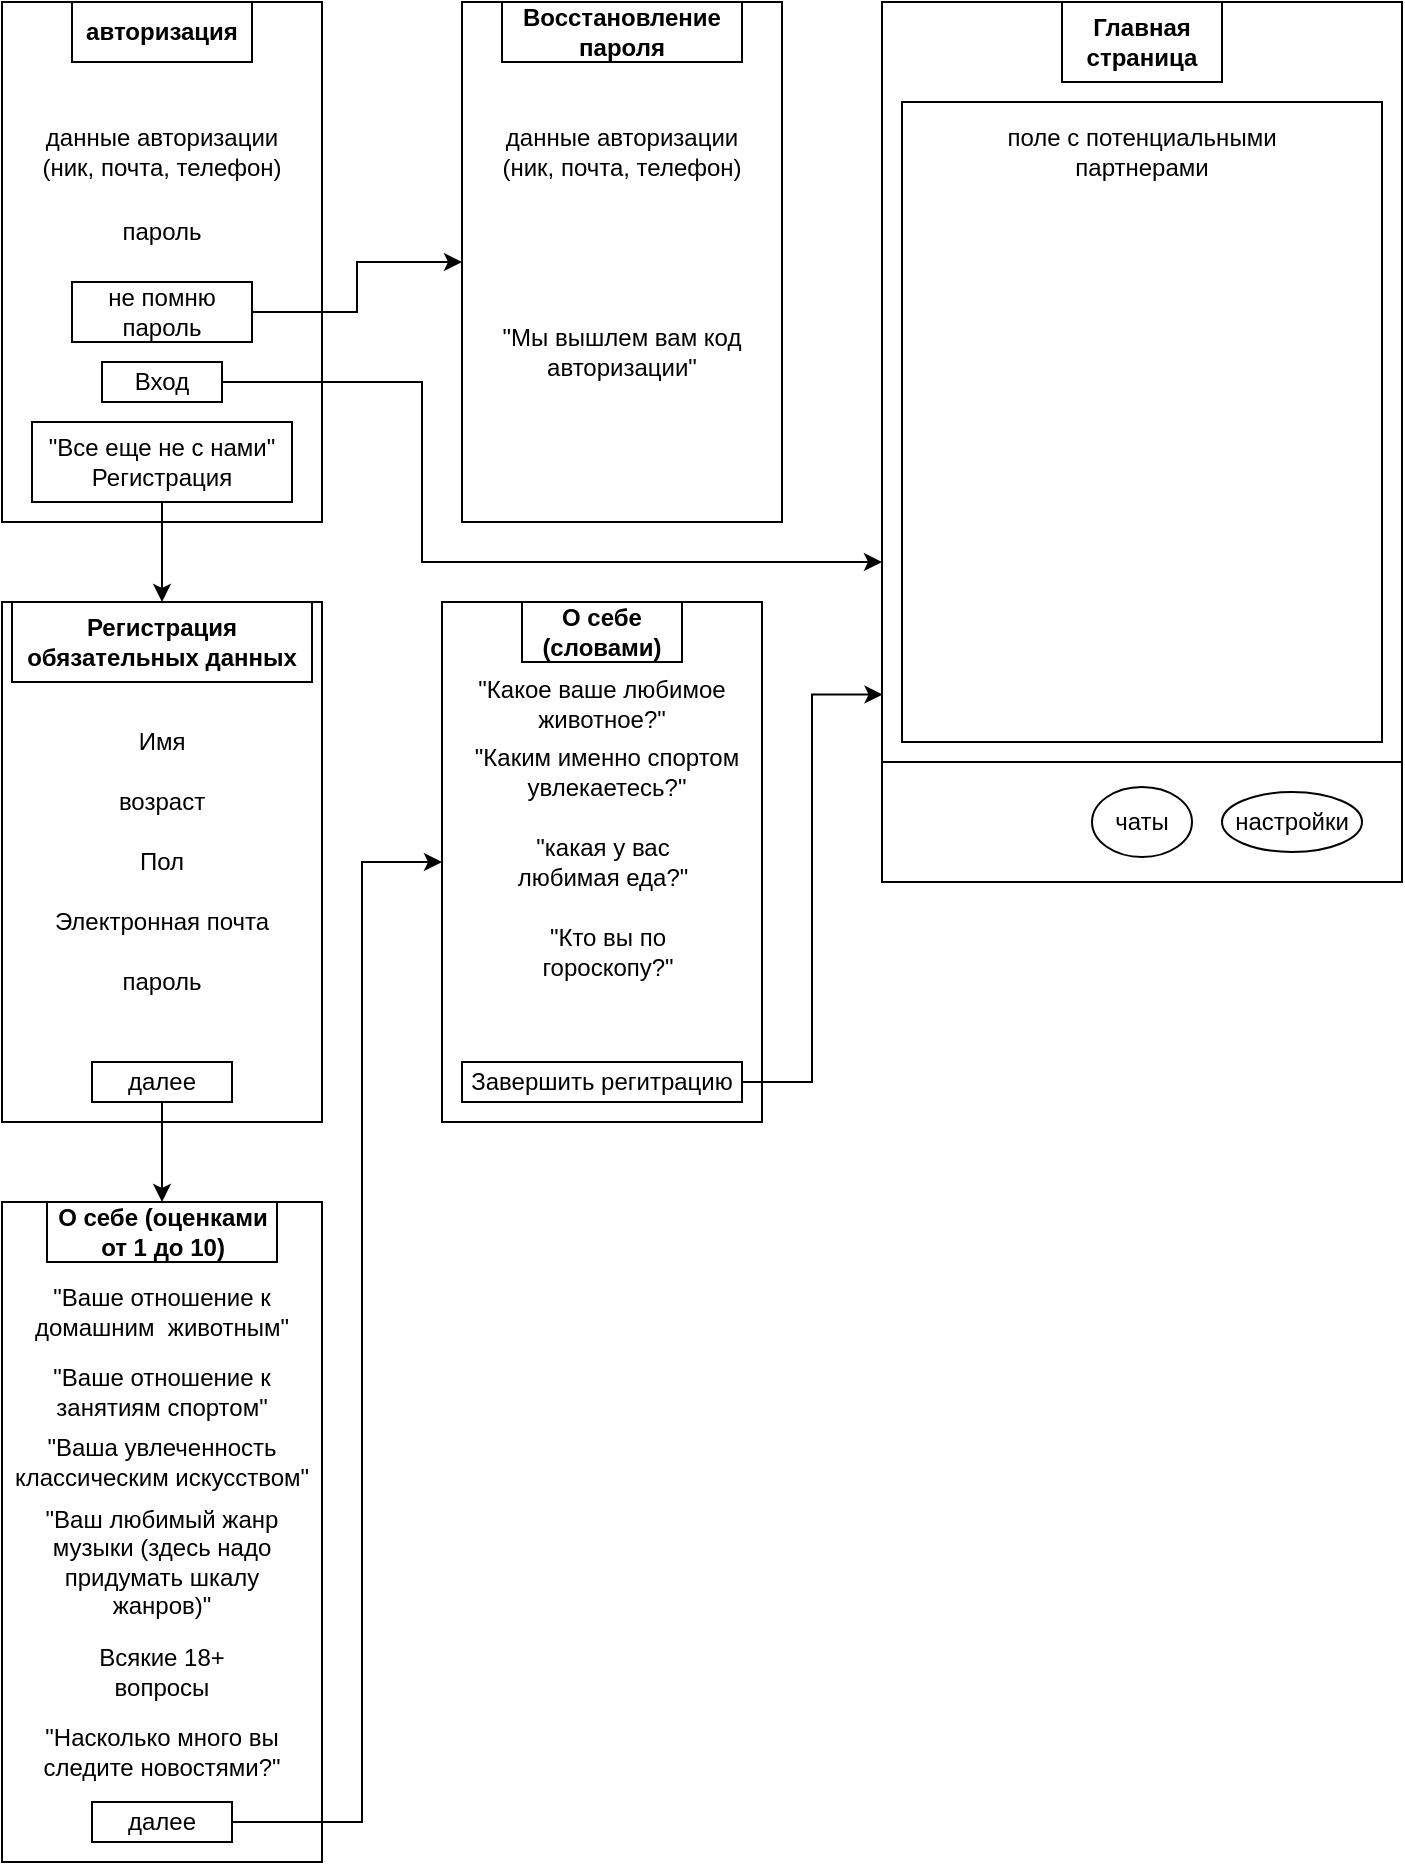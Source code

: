 <mxfile version="22.1.3" type="github">
  <diagram name="Страница — 1" id="kIvSVrA3VFIupachxoN8">
    <mxGraphModel dx="1261" dy="726" grid="1" gridSize="10" guides="1" tooltips="1" connect="1" arrows="1" fold="1" page="1" pageScale="1" pageWidth="1169" pageHeight="827" math="0" shadow="0">
      <root>
        <mxCell id="0" />
        <mxCell id="1" parent="0" />
        <mxCell id="J_iFYWnNg-v4hAFUbItq-6" value="" style="rounded=0;whiteSpace=wrap;html=1;" parent="1" vertex="1">
          <mxGeometry x="20" y="30" width="160" height="260" as="geometry" />
        </mxCell>
        <mxCell id="V3N97cfubyy96YD3l16j-2" value="&lt;b&gt;авторизация&lt;/b&gt;" style="rounded=0;whiteSpace=wrap;html=1;" vertex="1" parent="1">
          <mxGeometry x="55" y="30" width="90" height="30" as="geometry" />
        </mxCell>
        <mxCell id="V3N97cfubyy96YD3l16j-4" value="данные авторизации (ник, почта, телефон)" style="text;html=1;strokeColor=none;fillColor=none;align=center;verticalAlign=middle;whiteSpace=wrap;rounded=0;" vertex="1" parent="1">
          <mxGeometry x="30" y="80" width="140" height="50" as="geometry" />
        </mxCell>
        <mxCell id="V3N97cfubyy96YD3l16j-5" value="пароль" style="text;html=1;strokeColor=none;fillColor=none;align=center;verticalAlign=middle;whiteSpace=wrap;rounded=0;" vertex="1" parent="1">
          <mxGeometry x="70" y="130" width="60" height="30" as="geometry" />
        </mxCell>
        <mxCell id="V3N97cfubyy96YD3l16j-9" style="edgeStyle=orthogonalEdgeStyle;rounded=0;orthogonalLoop=1;jettySize=auto;html=1;exitX=1;exitY=0.5;exitDx=0;exitDy=0;" edge="1" parent="1" source="V3N97cfubyy96YD3l16j-6" target="V3N97cfubyy96YD3l16j-7">
          <mxGeometry relative="1" as="geometry" />
        </mxCell>
        <mxCell id="V3N97cfubyy96YD3l16j-6" value="не помню пароль" style="rounded=0;whiteSpace=wrap;html=1;" vertex="1" parent="1">
          <mxGeometry x="55" y="170" width="90" height="30" as="geometry" />
        </mxCell>
        <mxCell id="V3N97cfubyy96YD3l16j-7" value="" style="rounded=0;whiteSpace=wrap;html=1;" vertex="1" parent="1">
          <mxGeometry x="250" y="30" width="160" height="260" as="geometry" />
        </mxCell>
        <mxCell id="V3N97cfubyy96YD3l16j-8" value="&lt;b&gt;Восстановление пароля&lt;/b&gt;" style="rounded=0;whiteSpace=wrap;html=1;" vertex="1" parent="1">
          <mxGeometry x="270" y="30" width="120" height="30" as="geometry" />
        </mxCell>
        <mxCell id="V3N97cfubyy96YD3l16j-10" value="данные авторизации (ник, почта, телефон)" style="text;html=1;strokeColor=none;fillColor=none;align=center;verticalAlign=middle;whiteSpace=wrap;rounded=0;" vertex="1" parent="1">
          <mxGeometry x="260" y="80" width="140" height="50" as="geometry" />
        </mxCell>
        <mxCell id="V3N97cfubyy96YD3l16j-11" value="&quot;Мы вышлем вам код авторизации&quot;" style="text;html=1;strokeColor=none;fillColor=none;align=center;verticalAlign=middle;whiteSpace=wrap;rounded=0;" vertex="1" parent="1">
          <mxGeometry x="255" y="190" width="150" height="30" as="geometry" />
        </mxCell>
        <mxCell id="V3N97cfubyy96YD3l16j-14" style="edgeStyle=orthogonalEdgeStyle;rounded=0;orthogonalLoop=1;jettySize=auto;html=1;exitX=0.5;exitY=1;exitDx=0;exitDy=0;" edge="1" parent="1" source="V3N97cfubyy96YD3l16j-12" target="V3N97cfubyy96YD3l16j-13">
          <mxGeometry relative="1" as="geometry" />
        </mxCell>
        <mxCell id="V3N97cfubyy96YD3l16j-12" value="&quot;Все еще не с нами&quot;&lt;br&gt;Регистрация" style="rounded=0;whiteSpace=wrap;html=1;" vertex="1" parent="1">
          <mxGeometry x="35" y="240" width="130" height="40" as="geometry" />
        </mxCell>
        <mxCell id="V3N97cfubyy96YD3l16j-13" value="" style="rounded=0;whiteSpace=wrap;html=1;" vertex="1" parent="1">
          <mxGeometry x="20" y="330" width="160" height="260" as="geometry" />
        </mxCell>
        <mxCell id="V3N97cfubyy96YD3l16j-15" value="&lt;b&gt;Регистрация обязательных данных&lt;/b&gt;" style="rounded=0;whiteSpace=wrap;html=1;" vertex="1" parent="1">
          <mxGeometry x="25" y="330" width="150" height="40" as="geometry" />
        </mxCell>
        <mxCell id="V3N97cfubyy96YD3l16j-16" value="Имя" style="text;html=1;strokeColor=none;fillColor=none;align=center;verticalAlign=middle;whiteSpace=wrap;rounded=0;" vertex="1" parent="1">
          <mxGeometry x="70" y="390" width="60" height="20" as="geometry" />
        </mxCell>
        <mxCell id="V3N97cfubyy96YD3l16j-17" value="возраст" style="text;html=1;strokeColor=none;fillColor=none;align=center;verticalAlign=middle;whiteSpace=wrap;rounded=0;" vertex="1" parent="1">
          <mxGeometry x="65" y="420" width="70" height="20" as="geometry" />
        </mxCell>
        <mxCell id="V3N97cfubyy96YD3l16j-18" value="Пол" style="text;html=1;strokeColor=none;fillColor=none;align=center;verticalAlign=middle;whiteSpace=wrap;rounded=0;" vertex="1" parent="1">
          <mxGeometry x="75" y="450" width="50" height="20" as="geometry" />
        </mxCell>
        <mxCell id="V3N97cfubyy96YD3l16j-19" value="Электронная почта" style="text;html=1;strokeColor=none;fillColor=none;align=center;verticalAlign=middle;whiteSpace=wrap;rounded=0;" vertex="1" parent="1">
          <mxGeometry x="35" y="480" width="130" height="20" as="geometry" />
        </mxCell>
        <mxCell id="V3N97cfubyy96YD3l16j-20" value="пароль" style="text;html=1;strokeColor=none;fillColor=none;align=center;verticalAlign=middle;whiteSpace=wrap;rounded=0;" vertex="1" parent="1">
          <mxGeometry x="75" y="510" width="50" height="20" as="geometry" />
        </mxCell>
        <mxCell id="V3N97cfubyy96YD3l16j-21" value="" style="rounded=0;whiteSpace=wrap;html=1;" vertex="1" parent="1">
          <mxGeometry x="240" y="330" width="160" height="260" as="geometry" />
        </mxCell>
        <mxCell id="V3N97cfubyy96YD3l16j-46" style="edgeStyle=orthogonalEdgeStyle;rounded=0;orthogonalLoop=1;jettySize=auto;html=1;exitX=0.5;exitY=1;exitDx=0;exitDy=0;entryX=0.5;entryY=0;entryDx=0;entryDy=0;" edge="1" parent="1" source="V3N97cfubyy96YD3l16j-22" target="V3N97cfubyy96YD3l16j-36">
          <mxGeometry relative="1" as="geometry" />
        </mxCell>
        <mxCell id="V3N97cfubyy96YD3l16j-22" value="далее" style="rounded=0;whiteSpace=wrap;html=1;" vertex="1" parent="1">
          <mxGeometry x="65" y="560" width="70" height="20" as="geometry" />
        </mxCell>
        <mxCell id="V3N97cfubyy96YD3l16j-24" value="&lt;b&gt;О себе (словами)&lt;/b&gt;" style="rounded=0;whiteSpace=wrap;html=1;" vertex="1" parent="1">
          <mxGeometry x="280" y="330" width="80" height="30" as="geometry" />
        </mxCell>
        <mxCell id="V3N97cfubyy96YD3l16j-33" style="edgeStyle=orthogonalEdgeStyle;rounded=0;orthogonalLoop=1;jettySize=auto;html=1;exitX=1;exitY=0.5;exitDx=0;exitDy=0;" edge="1" parent="1" source="V3N97cfubyy96YD3l16j-25" target="V3N97cfubyy96YD3l16j-26">
          <mxGeometry relative="1" as="geometry">
            <Array as="points">
              <mxPoint x="230" y="220" />
              <mxPoint x="230" y="310" />
            </Array>
          </mxGeometry>
        </mxCell>
        <mxCell id="V3N97cfubyy96YD3l16j-25" value="Вход" style="rounded=0;whiteSpace=wrap;html=1;" vertex="1" parent="1">
          <mxGeometry x="70" y="210" width="60" height="20" as="geometry" />
        </mxCell>
        <mxCell id="V3N97cfubyy96YD3l16j-26" value="" style="rounded=0;whiteSpace=wrap;html=1;" vertex="1" parent="1">
          <mxGeometry x="460" y="30" width="260" height="440" as="geometry" />
        </mxCell>
        <mxCell id="V3N97cfubyy96YD3l16j-27" value="&lt;b&gt;Главная страница&lt;/b&gt;" style="rounded=0;whiteSpace=wrap;html=1;" vertex="1" parent="1">
          <mxGeometry x="550" y="30" width="80" height="40" as="geometry" />
        </mxCell>
        <mxCell id="V3N97cfubyy96YD3l16j-28" value="" style="rounded=0;whiteSpace=wrap;html=1;" vertex="1" parent="1">
          <mxGeometry x="460" y="410" width="260" height="60" as="geometry" />
        </mxCell>
        <mxCell id="V3N97cfubyy96YD3l16j-30" value="&quot;Какое ваше любимое животное?&quot;" style="text;html=1;strokeColor=none;fillColor=none;align=center;verticalAlign=middle;whiteSpace=wrap;rounded=0;" vertex="1" parent="1">
          <mxGeometry x="255" y="370" width="130" height="21" as="geometry" />
        </mxCell>
        <mxCell id="V3N97cfubyy96YD3l16j-32" value="Завершить регитрацию" style="rounded=0;whiteSpace=wrap;html=1;" vertex="1" parent="1">
          <mxGeometry x="250" y="560" width="140" height="20" as="geometry" />
        </mxCell>
        <mxCell id="V3N97cfubyy96YD3l16j-35" value="" style="rounded=0;whiteSpace=wrap;html=1;" vertex="1" parent="1">
          <mxGeometry x="20" y="630" width="160" height="330" as="geometry" />
        </mxCell>
        <mxCell id="V3N97cfubyy96YD3l16j-36" value="&lt;b&gt;О себе (оценками от 1 до 10)&lt;/b&gt;" style="rounded=0;whiteSpace=wrap;html=1;" vertex="1" parent="1">
          <mxGeometry x="42.5" y="630" width="115" height="30" as="geometry" />
        </mxCell>
        <mxCell id="V3N97cfubyy96YD3l16j-37" value="&quot;Каким именно спортом увлекаетесь?&quot;" style="text;html=1;strokeColor=none;fillColor=none;align=center;verticalAlign=middle;whiteSpace=wrap;rounded=0;" vertex="1" parent="1">
          <mxGeometry x="255" y="400" width="135" height="30" as="geometry" />
        </mxCell>
        <mxCell id="V3N97cfubyy96YD3l16j-52" style="edgeStyle=orthogonalEdgeStyle;rounded=0;orthogonalLoop=1;jettySize=auto;html=1;exitX=1;exitY=0.5;exitDx=0;exitDy=0;entryX=0;entryY=0.5;entryDx=0;entryDy=0;" edge="1" parent="1" source="V3N97cfubyy96YD3l16j-39" target="V3N97cfubyy96YD3l16j-21">
          <mxGeometry relative="1" as="geometry">
            <Array as="points">
              <mxPoint x="200" y="940" />
              <mxPoint x="200" y="460" />
            </Array>
          </mxGeometry>
        </mxCell>
        <mxCell id="V3N97cfubyy96YD3l16j-39" value="далее" style="rounded=0;whiteSpace=wrap;html=1;" vertex="1" parent="1">
          <mxGeometry x="65" y="930" width="70" height="20" as="geometry" />
        </mxCell>
        <mxCell id="V3N97cfubyy96YD3l16j-40" value="&quot;Ваше отношение к домашним&amp;nbsp; животным&quot;" style="text;html=1;strokeColor=none;fillColor=none;align=center;verticalAlign=middle;whiteSpace=wrap;rounded=0;" vertex="1" parent="1">
          <mxGeometry x="20" y="670" width="160" height="30" as="geometry" />
        </mxCell>
        <mxCell id="V3N97cfubyy96YD3l16j-41" value="&quot;Ваше отношение к занятиям спортом&quot;" style="text;html=1;strokeColor=none;fillColor=none;align=center;verticalAlign=middle;whiteSpace=wrap;rounded=0;" vertex="1" parent="1">
          <mxGeometry x="30" y="710" width="140" height="30" as="geometry" />
        </mxCell>
        <mxCell id="V3N97cfubyy96YD3l16j-43" value="&quot;Ваша увлеченность классическим искусством&quot;" style="text;html=1;strokeColor=none;fillColor=none;align=center;verticalAlign=middle;whiteSpace=wrap;rounded=0;" vertex="1" parent="1">
          <mxGeometry x="25" y="740" width="150" height="40" as="geometry" />
        </mxCell>
        <mxCell id="V3N97cfubyy96YD3l16j-44" value="&quot;Ваш любимый жанр музыки (здесь надо придумать шкалу жанров)&quot;" style="text;html=1;strokeColor=none;fillColor=none;align=center;verticalAlign=middle;whiteSpace=wrap;rounded=0;" vertex="1" parent="1">
          <mxGeometry x="30" y="785" width="140" height="50" as="geometry" />
        </mxCell>
        <mxCell id="V3N97cfubyy96YD3l16j-45" value="Всякие 18+ вопросы" style="text;html=1;strokeColor=none;fillColor=none;align=center;verticalAlign=middle;whiteSpace=wrap;rounded=0;" vertex="1" parent="1">
          <mxGeometry x="60" y="850" width="80" height="30" as="geometry" />
        </mxCell>
        <mxCell id="V3N97cfubyy96YD3l16j-47" value="&quot;какая у вас любимая еда?&quot;" style="text;html=1;strokeColor=none;fillColor=none;align=center;verticalAlign=middle;whiteSpace=wrap;rounded=0;" vertex="1" parent="1">
          <mxGeometry x="273.75" y="440" width="92.5" height="40" as="geometry" />
        </mxCell>
        <mxCell id="V3N97cfubyy96YD3l16j-48" value="&quot;Кто вы по гороскопу?&quot;" style="text;html=1;strokeColor=none;fillColor=none;align=center;verticalAlign=middle;whiteSpace=wrap;rounded=0;" vertex="1" parent="1">
          <mxGeometry x="282.5" y="490" width="80" height="30" as="geometry" />
        </mxCell>
        <mxCell id="V3N97cfubyy96YD3l16j-49" value="&quot;Насколько много вы следите новостями?&quot;" style="text;html=1;strokeColor=none;fillColor=none;align=center;verticalAlign=middle;whiteSpace=wrap;rounded=0;" vertex="1" parent="1">
          <mxGeometry x="35" y="890" width="130" height="30" as="geometry" />
        </mxCell>
        <mxCell id="V3N97cfubyy96YD3l16j-54" value="чаты" style="ellipse;whiteSpace=wrap;html=1;" vertex="1" parent="1">
          <mxGeometry x="565" y="422.5" width="50" height="35" as="geometry" />
        </mxCell>
        <mxCell id="V3N97cfubyy96YD3l16j-55" value="настройки" style="ellipse;whiteSpace=wrap;html=1;" vertex="1" parent="1">
          <mxGeometry x="630" y="425" width="70" height="30" as="geometry" />
        </mxCell>
        <mxCell id="V3N97cfubyy96YD3l16j-56" style="edgeStyle=orthogonalEdgeStyle;rounded=0;orthogonalLoop=1;jettySize=auto;html=1;exitX=1;exitY=0.5;exitDx=0;exitDy=0;entryX=0.001;entryY=0.787;entryDx=0;entryDy=0;entryPerimeter=0;" edge="1" parent="1" source="V3N97cfubyy96YD3l16j-32" target="V3N97cfubyy96YD3l16j-26">
          <mxGeometry relative="1" as="geometry" />
        </mxCell>
        <mxCell id="V3N97cfubyy96YD3l16j-58" value="" style="rounded=0;whiteSpace=wrap;html=1;" vertex="1" parent="1">
          <mxGeometry x="470" y="80" width="240" height="320" as="geometry" />
        </mxCell>
        <mxCell id="V3N97cfubyy96YD3l16j-57" value="поле с потенциальными партнерами" style="text;html=1;strokeColor=none;fillColor=none;align=center;verticalAlign=middle;whiteSpace=wrap;rounded=0;" vertex="1" parent="1">
          <mxGeometry x="505" y="80" width="170" height="50" as="geometry" />
        </mxCell>
      </root>
    </mxGraphModel>
  </diagram>
</mxfile>
